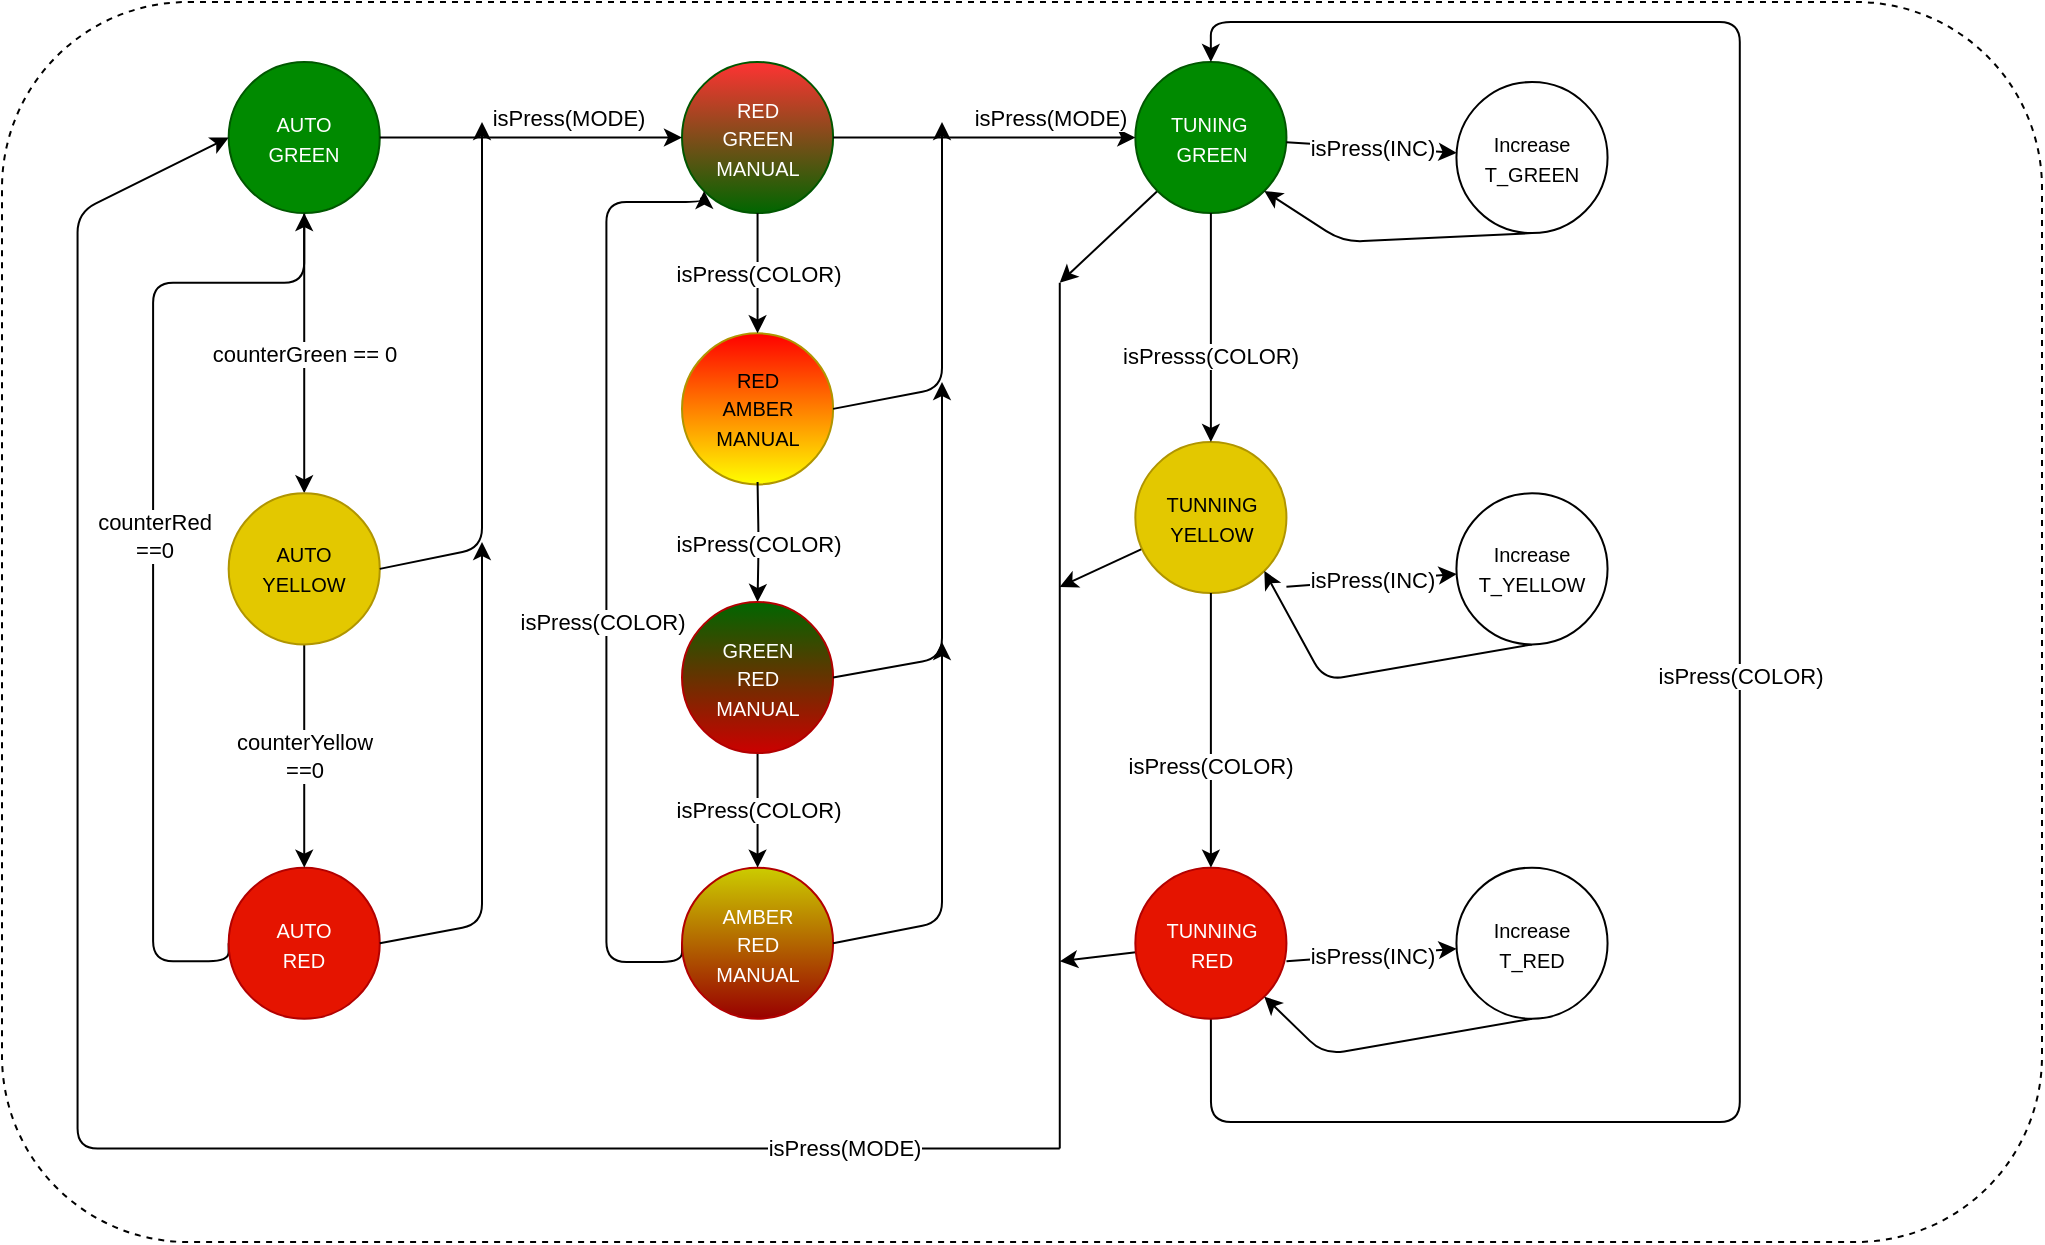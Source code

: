 <mxfile>
    <diagram id="n_9g3MQTokLzOHZ6OQhu" name="Page-1">
        <mxGraphModel dx="1273" dy="1855" grid="1" gridSize="10" guides="1" tooltips="1" connect="1" arrows="1" fold="1" page="1" pageScale="1" pageWidth="850" pageHeight="1100" math="0" shadow="0">
            <root>
                <mxCell id="0"/>
                <mxCell id="1" parent="0"/>
                <mxCell id="24" value="" style="group;fillColor=none;gradientColor=none;" parent="1" vertex="1" connectable="0">
                    <mxGeometry x="340" y="-870" width="1020" height="620" as="geometry"/>
                </mxCell>
                <mxCell id="25" value="" style="rounded=1;whiteSpace=wrap;html=1;dashed=1;movable=1;resizable=1;rotatable=1;deletable=1;editable=1;connectable=1;" parent="24" vertex="1">
                    <mxGeometry width="1020" height="620" as="geometry"/>
                </mxCell>
                <mxCell id="26" value="counterGreen == 0" style="edgeStyle=orthogonalEdgeStyle;html=1;movable=1;resizable=1;rotatable=1;deletable=1;editable=1;connectable=1;entryX=0.5;entryY=0;entryDx=0;entryDy=0;" parent="24" source="27" edge="1" target="33">
                    <mxGeometry relative="1" as="geometry">
                        <mxPoint x="226.667" y="105.283" as="targetPoint"/>
                    </mxGeometry>
                </mxCell>
                <mxCell id="27" value="&lt;span style=&quot;font-size: 10px;&quot;&gt;AUTO&lt;br&gt;GREEN&lt;br&gt;&lt;/span&gt;" style="ellipse;whiteSpace=wrap;html=1;aspect=fixed;fillColor=#008a00;strokeColor=#005700;movable=1;resizable=1;rotatable=1;deletable=1;editable=1;connectable=1;fontColor=#ffffff;" parent="24" vertex="1">
                    <mxGeometry x="113.333" y="30.001" width="75.556" height="75.556" as="geometry"/>
                </mxCell>
                <mxCell id="28" value="counterRed&lt;br&gt;==0" style="edgeStyle=orthogonalEdgeStyle;html=1;exitX=0;exitY=0.5;exitDx=0;exitDy=0;movable=1;resizable=1;rotatable=1;deletable=1;editable=1;connectable=1;" parent="24" source="30" target="27" edge="1">
                    <mxGeometry x="0.043" relative="1" as="geometry">
                        <Array as="points">
                            <mxPoint x="75.556" y="479.623"/>
                            <mxPoint x="75.556" y="140.377"/>
                        </Array>
                        <mxPoint as="offset"/>
                    </mxGeometry>
                </mxCell>
                <mxCell id="30" value="&lt;font style=&quot;font-size: 10px;&quot;&gt;AUTO&lt;br&gt;RED&lt;br&gt;&lt;/font&gt;" style="ellipse;whiteSpace=wrap;html=1;aspect=fixed;fillColor=#e51400;strokeColor=#B20000;movable=1;resizable=1;rotatable=1;deletable=1;editable=1;connectable=1;fontColor=#ffffff;" parent="24" vertex="1">
                    <mxGeometry x="113.333" y="432.83" width="75.556" height="75.556" as="geometry"/>
                </mxCell>
                <mxCell id="31" value="counterYellow&lt;br&gt;==0" style="edgeStyle=orthogonalEdgeStyle;html=1;entryX=0.5;entryY=0;entryDx=0;entryDy=0;movable=1;resizable=1;rotatable=1;deletable=1;editable=1;connectable=1;" parent="24" source="33" target="30" edge="1">
                    <mxGeometry relative="1" as="geometry"/>
                </mxCell>
                <mxCell id="33" value="&lt;span style=&quot;font-size: 10px;&quot;&gt;AUTO&lt;br&gt;YELLOW&lt;br&gt;&lt;/span&gt;" style="ellipse;whiteSpace=wrap;html=1;aspect=fixed;fillColor=#e3c800;strokeColor=#B09500;movable=1;resizable=1;rotatable=1;deletable=1;editable=1;connectable=1;fontColor=#000000;" parent="24" vertex="1">
                    <mxGeometry x="113.333" y="245.66" width="75.556" height="75.556" as="geometry"/>
                </mxCell>
                <mxCell id="34" value="&lt;span style=&quot;font-size: 10px;&quot;&gt;RED&lt;br&gt;GREEN&lt;br&gt;MANUAL&lt;br&gt;&lt;/span&gt;" style="ellipse;whiteSpace=wrap;html=1;aspect=fixed;fillColor=#FF3333;strokeColor=#005700;movable=1;resizable=1;rotatable=1;deletable=1;editable=1;connectable=1;fontColor=#ffffff;gradientColor=#006600;gradientDirection=south;" parent="24" vertex="1">
                    <mxGeometry x="340" y="30.001" width="75.556" height="75.556" as="geometry"/>
                </mxCell>
                <mxCell id="35" value="isPress(MODE)" style="edgeStyle=orthogonalEdgeStyle;jumpSize=0;html=1;entryX=0;entryY=0.5;entryDx=0;entryDy=0;movable=1;resizable=1;rotatable=1;deletable=1;editable=1;connectable=1;" parent="24" source="27" target="34" edge="1">
                    <mxGeometry x="0.25" y="10" relative="1" as="geometry">
                        <mxPoint as="offset"/>
                        <mxPoint x="302.222" y="105.283" as="targetPoint"/>
                    </mxGeometry>
                </mxCell>
                <mxCell id="36" value="&lt;span style=&quot;font-size: 10px;&quot;&gt;RED&lt;br&gt;AMBER&lt;br&gt;MANUAL&lt;br&gt;&lt;/span&gt;" style="ellipse;whiteSpace=wrap;html=1;aspect=fixed;fillColor=#FF0000;strokeColor=#B09500;movable=1;resizable=1;rotatable=1;deletable=1;editable=1;connectable=1;fontColor=#000000;gradientColor=#FFFF00;" parent="24" vertex="1">
                    <mxGeometry x="340" y="165.66" width="75.556" height="75.556" as="geometry"/>
                </mxCell>
                <mxCell id="37" value="isPress(COLOR)" style="edgeStyle=orthogonalEdgeStyle;jumpSize=0;html=1;movable=1;resizable=1;rotatable=1;deletable=1;editable=1;connectable=1;" parent="24" source="34" target="36" edge="1">
                    <mxGeometry relative="1" as="geometry"/>
                </mxCell>
                <mxCell id="38" value="isPress(COLOR)" style="edgeStyle=orthogonalEdgeStyle;jumpSize=0;html=1;entryX=0;entryY=1;entryDx=0;entryDy=0;exitX=0;exitY=0.5;exitDx=0;exitDy=0;movable=1;resizable=1;rotatable=1;deletable=1;editable=1;connectable=1;" parent="24" source="39" target="34" edge="1">
                    <mxGeometry x="-0.098" y="2" relative="1" as="geometry">
                        <Array as="points">
                            <mxPoint x="340" y="480"/>
                            <mxPoint x="302.222" y="480"/>
                            <mxPoint x="302.222" y="100"/>
                            <mxPoint x="349.444" y="100"/>
                            <mxPoint x="349.444" y="98"/>
                        </Array>
                        <mxPoint x="351.333" y="128.679" as="targetPoint"/>
                        <mxPoint as="offset"/>
                    </mxGeometry>
                </mxCell>
                <mxCell id="39" value="&lt;font style=&quot;font-size: 10px;&quot;&gt;AMBER&lt;br&gt;RED&lt;br&gt;MANUAL&lt;br&gt;&lt;/font&gt;" style="ellipse;whiteSpace=wrap;html=1;aspect=fixed;fillColor=#CCCC00;strokeColor=#B20000;movable=1;resizable=1;rotatable=1;deletable=1;editable=1;connectable=1;fontColor=#ffffff;gradientColor=#990000;" parent="24" vertex="1">
                    <mxGeometry x="340" y="432.83" width="75.556" height="75.556" as="geometry"/>
                </mxCell>
                <mxCell id="40" value="isPress(COLOR)" style="edgeStyle=orthogonalEdgeStyle;jumpSize=0;html=1;movable=1;resizable=1;rotatable=1;deletable=1;editable=1;connectable=1;entryX=0.5;entryY=0;entryDx=0;entryDy=0;" parent="24" target="89" edge="1">
                    <mxGeometry relative="1" as="geometry">
                        <mxPoint x="377.778" y="240" as="sourcePoint"/>
                    </mxGeometry>
                </mxCell>
                <mxCell id="43" style="html=1;endArrow=classic;endFill=1;movable=1;resizable=1;rotatable=1;deletable=1;editable=1;connectable=1;exitX=0;exitY=1;exitDx=0;exitDy=0;" parent="24" edge="1" source="44">
                    <mxGeometry relative="1" as="geometry">
                        <mxPoint x="578" y="140.377" as="sourcePoint"/>
                        <mxPoint x="528.889" y="140.377" as="targetPoint"/>
                    </mxGeometry>
                </mxCell>
                <mxCell id="44" value="&lt;span style=&quot;font-size: 10px;&quot;&gt;TUNING&amp;nbsp;&lt;br&gt;GREEN&lt;br&gt;&lt;/span&gt;" style="ellipse;whiteSpace=wrap;html=1;aspect=fixed;fillColor=#008a00;strokeColor=#005700;movable=1;resizable=1;rotatable=1;deletable=1;editable=1;connectable=1;fontColor=#ffffff;" parent="24" vertex="1">
                    <mxGeometry x="566.667" y="30.001" width="75.556" height="75.556" as="geometry"/>
                </mxCell>
                <mxCell id="45" value="isPress(MODE)" style="edgeStyle=none;html=1;entryX=0;entryY=0.5;entryDx=0;entryDy=0;endArrow=classic;endFill=1;movable=1;resizable=1;rotatable=1;deletable=1;editable=1;connectable=1;" parent="24" source="34" target="44" edge="1">
                    <mxGeometry x="0.429" y="10" relative="1" as="geometry">
                        <Array as="points"/>
                        <mxPoint as="offset"/>
                    </mxGeometry>
                </mxCell>
                <mxCell id="46" style="edgeStyle=none;html=1;endArrow=classic;endFill=1;movable=1;resizable=1;rotatable=1;deletable=1;editable=1;connectable=1;" parent="24" source="47" edge="1">
                    <mxGeometry relative="1" as="geometry">
                        <mxPoint x="528.889" y="292.453" as="targetPoint"/>
                    </mxGeometry>
                </mxCell>
                <mxCell id="47" value="&lt;span style=&quot;font-size: 10px;&quot;&gt;TUNNING&lt;br&gt;YELLOW&lt;br&gt;&lt;/span&gt;" style="ellipse;whiteSpace=wrap;html=1;aspect=fixed;fillColor=#e3c800;strokeColor=#B09500;movable=1;resizable=1;rotatable=1;deletable=1;editable=1;connectable=1;fontColor=#000000;" parent="24" vertex="1">
                    <mxGeometry x="566.667" y="220.0" width="75.556" height="75.556" as="geometry"/>
                </mxCell>
                <mxCell id="48" value="isPresss(COLOR)" style="edgeStyle=none;html=1;entryX=0.5;entryY=0;entryDx=0;entryDy=0;" parent="24" source="44" target="47" edge="1">
                    <mxGeometry x="0.25" relative="1" as="geometry">
                        <mxPoint as="offset"/>
                    </mxGeometry>
                </mxCell>
                <mxCell id="49" style="edgeStyle=none;html=1;endArrow=classic;endFill=1;movable=1;resizable=1;rotatable=1;deletable=1;editable=1;connectable=1;" parent="24" source="51" edge="1">
                    <mxGeometry relative="1" as="geometry">
                        <mxPoint x="528.889" y="479.623" as="targetPoint"/>
                    </mxGeometry>
                </mxCell>
                <mxCell id="50" value="isPress(COLOR)" style="edgeStyle=orthogonalEdgeStyle;html=1;entryX=0.5;entryY=0;entryDx=0;entryDy=0;" parent="24" source="51" target="44" edge="1">
                    <mxGeometry x="-0.062" relative="1" as="geometry">
                        <Array as="points">
                            <mxPoint x="604.444" y="560"/>
                            <mxPoint x="868.889" y="560"/>
                            <mxPoint x="868.889" y="10"/>
                            <mxPoint x="604.444" y="10"/>
                        </Array>
                        <mxPoint as="offset"/>
                    </mxGeometry>
                </mxCell>
                <mxCell id="51" value="&lt;font style=&quot;font-size: 10px;&quot;&gt;TUNNING&lt;br&gt;RED&lt;br&gt;&lt;/font&gt;" style="ellipse;whiteSpace=wrap;html=1;aspect=fixed;fillColor=#e51400;strokeColor=#B20000;movable=1;resizable=1;rotatable=1;deletable=1;editable=1;connectable=1;fontColor=#ffffff;" parent="24" vertex="1">
                    <mxGeometry x="566.667" y="432.83" width="75.556" height="75.556" as="geometry"/>
                </mxCell>
                <mxCell id="52" value="isPress(COLOR)" style="edgeStyle=orthogonalEdgeStyle;html=1;" parent="24" source="47" target="51" edge="1">
                    <mxGeometry x="0.25" relative="1" as="geometry">
                        <mxPoint as="offset"/>
                    </mxGeometry>
                </mxCell>
                <mxCell id="56" style="edgeStyle=none;html=1;movable=1;resizable=1;rotatable=1;deletable=1;editable=1;connectable=1;entryX=1;entryY=1;entryDx=0;entryDy=0;exitX=0.5;exitY=1;exitDx=0;exitDy=0;" parent="24" source="57" target="44" edge="1">
                    <mxGeometry relative="1" as="geometry">
                        <mxPoint x="746.111" y="198.868" as="targetPoint"/>
                        <Array as="points">
                            <mxPoint x="670.556" y="120"/>
                        </Array>
                    </mxGeometry>
                </mxCell>
                <mxCell id="57" value="&lt;span style=&quot;font-size: 10px;&quot;&gt;Increase&lt;br&gt;T_GREEN&lt;br&gt;&lt;/span&gt;" style="ellipse;whiteSpace=wrap;html=1;aspect=fixed;movable=1;resizable=1;rotatable=1;deletable=1;editable=1;connectable=1;" parent="24" vertex="1">
                    <mxGeometry x="727.222" y="40.001" width="75.556" height="75.556" as="geometry"/>
                </mxCell>
                <mxCell id="63" value="" style="endArrow=none;html=1;movable=1;resizable=1;rotatable=1;deletable=1;editable=1;connectable=1;" parent="24" edge="1">
                    <mxGeometry width="50" height="50" relative="1" as="geometry">
                        <mxPoint x="528.889" y="573.208" as="sourcePoint"/>
                        <mxPoint x="528.889" y="140.377" as="targetPoint"/>
                    </mxGeometry>
                </mxCell>
                <mxCell id="64" value="isPress(MODE)" style="endArrow=classic;html=1;entryX=0;entryY=0.5;entryDx=0;entryDy=0;movable=1;resizable=1;rotatable=1;deletable=1;editable=1;connectable=1;" parent="24" target="27" edge="1">
                    <mxGeometry x="-0.791" width="50" height="50" relative="1" as="geometry">
                        <mxPoint x="528.889" y="573.208" as="sourcePoint"/>
                        <mxPoint x="576.111" y="573.208" as="targetPoint"/>
                        <Array as="points">
                            <mxPoint x="37.778" y="573.208"/>
                            <mxPoint x="37.778" y="105.283"/>
                        </Array>
                        <mxPoint x="1" as="offset"/>
                    </mxGeometry>
                </mxCell>
                <mxCell id="66" value="isPress(INC)" style="edgeStyle=none;html=1;" parent="24" target="71" edge="1">
                    <mxGeometry relative="1" as="geometry">
                        <mxPoint x="642.222" y="292.429" as="sourcePoint"/>
                    </mxGeometry>
                </mxCell>
                <mxCell id="70" style="edgeStyle=none;html=1;movable=1;resizable=1;rotatable=1;deletable=1;editable=1;connectable=1;entryX=1;entryY=1;entryDx=0;entryDy=0;exitX=0.5;exitY=1;exitDx=0;exitDy=0;" parent="24" source="71" target="47" edge="1">
                    <mxGeometry relative="1" as="geometry">
                        <mxPoint x="746.111" y="386.014" as="targetPoint"/>
                        <Array as="points">
                            <mxPoint x="661.111" y="339.245"/>
                        </Array>
                    </mxGeometry>
                </mxCell>
                <mxCell id="71" value="&lt;span style=&quot;font-size: 10px;&quot;&gt;Increase&lt;br&gt;T_YELLOW&lt;br&gt;&lt;/span&gt;" style="ellipse;whiteSpace=wrap;html=1;aspect=fixed;movable=1;resizable=1;rotatable=1;deletable=1;editable=1;connectable=1;" parent="24" vertex="1">
                    <mxGeometry x="727.222" y="245.657" width="75.556" height="75.556" as="geometry"/>
                </mxCell>
                <mxCell id="74" value="isPress(INC)" style="edgeStyle=none;html=1;" parent="24" target="79" edge="1">
                    <mxGeometry relative="1" as="geometry">
                        <mxPoint x="642.222" y="479.634" as="sourcePoint"/>
                    </mxGeometry>
                </mxCell>
                <mxCell id="88" style="edgeStyle=none;html=1;exitX=0.5;exitY=1;exitDx=0;exitDy=0;entryX=1;entryY=1;entryDx=0;entryDy=0;" edge="1" parent="24" source="79" target="51">
                    <mxGeometry relative="1" as="geometry">
                        <Array as="points">
                            <mxPoint x="661.111" y="526.415"/>
                        </Array>
                    </mxGeometry>
                </mxCell>
                <mxCell id="79" value="&lt;span style=&quot;font-size: 10px;&quot;&gt;Increase&lt;br&gt;T_RED&lt;br&gt;&lt;/span&gt;" style="ellipse;whiteSpace=wrap;html=1;aspect=fixed;movable=1;resizable=1;rotatable=1;deletable=1;editable=1;connectable=1;" parent="24" vertex="1">
                    <mxGeometry x="727.222" y="432.832" width="75.556" height="75.556" as="geometry"/>
                </mxCell>
                <mxCell id="81" value="isPress(INC)" style="edgeStyle=none;html=1;" parent="24" source="44" target="57" edge="1">
                    <mxGeometry relative="1" as="geometry"/>
                </mxCell>
                <mxCell id="90" value="isPress(COLOR)" style="edgeStyle=none;html=1;exitX=0.5;exitY=1;exitDx=0;exitDy=0;entryX=0.5;entryY=0;entryDx=0;entryDy=0;" edge="1" parent="24" source="89" target="39">
                    <mxGeometry relative="1" as="geometry"/>
                </mxCell>
                <mxCell id="89" value="&lt;font style=&quot;font-size: 10px;&quot;&gt;GREEN&lt;br&gt;RED&lt;br&gt;MANUAL&lt;br&gt;&lt;/font&gt;" style="ellipse;whiteSpace=wrap;html=1;aspect=fixed;fillColor=#006600;strokeColor=#B20000;movable=1;resizable=1;rotatable=1;deletable=1;editable=1;connectable=1;fontColor=#ffffff;gradientColor=#CC0000;" vertex="1" parent="24">
                    <mxGeometry x="340" y="300.0" width="75.556" height="75.556" as="geometry"/>
                </mxCell>
                <mxCell id="94" style="edgeStyle=none;html=1;exitX=1;exitY=0.5;exitDx=0;exitDy=0;" edge="1" parent="1" source="33">
                    <mxGeometry relative="1" as="geometry">
                        <mxPoint x="580" y="-810" as="targetPoint"/>
                        <Array as="points">
                            <mxPoint x="580" y="-597"/>
                        </Array>
                    </mxGeometry>
                </mxCell>
                <mxCell id="95" style="edgeStyle=none;html=1;exitX=1;exitY=0.5;exitDx=0;exitDy=0;" edge="1" parent="1" source="30">
                    <mxGeometry relative="1" as="geometry">
                        <mxPoint x="580" y="-600" as="targetPoint"/>
                        <Array as="points">
                            <mxPoint x="580" y="-409"/>
                        </Array>
                    </mxGeometry>
                </mxCell>
                <mxCell id="96" style="edgeStyle=none;html=1;exitX=1;exitY=0.5;exitDx=0;exitDy=0;" edge="1" parent="1" source="36">
                    <mxGeometry relative="1" as="geometry">
                        <mxPoint x="810.0" y="-810" as="targetPoint"/>
                        <Array as="points">
                            <mxPoint x="810" y="-677"/>
                        </Array>
                    </mxGeometry>
                </mxCell>
                <mxCell id="98" style="edgeStyle=none;html=1;exitX=1;exitY=0.5;exitDx=0;exitDy=0;" edge="1" parent="1" source="89">
                    <mxGeometry relative="1" as="geometry">
                        <mxPoint x="810.0" y="-680" as="targetPoint"/>
                        <Array as="points">
                            <mxPoint x="810" y="-542"/>
                        </Array>
                    </mxGeometry>
                </mxCell>
                <mxCell id="99" style="edgeStyle=none;html=1;exitX=1;exitY=0.5;exitDx=0;exitDy=0;" edge="1" parent="1" source="39">
                    <mxGeometry relative="1" as="geometry">
                        <mxPoint x="810.0" y="-550" as="targetPoint"/>
                        <Array as="points">
                            <mxPoint x="810" y="-410"/>
                        </Array>
                    </mxGeometry>
                </mxCell>
            </root>
        </mxGraphModel>
    </diagram>
</mxfile>
